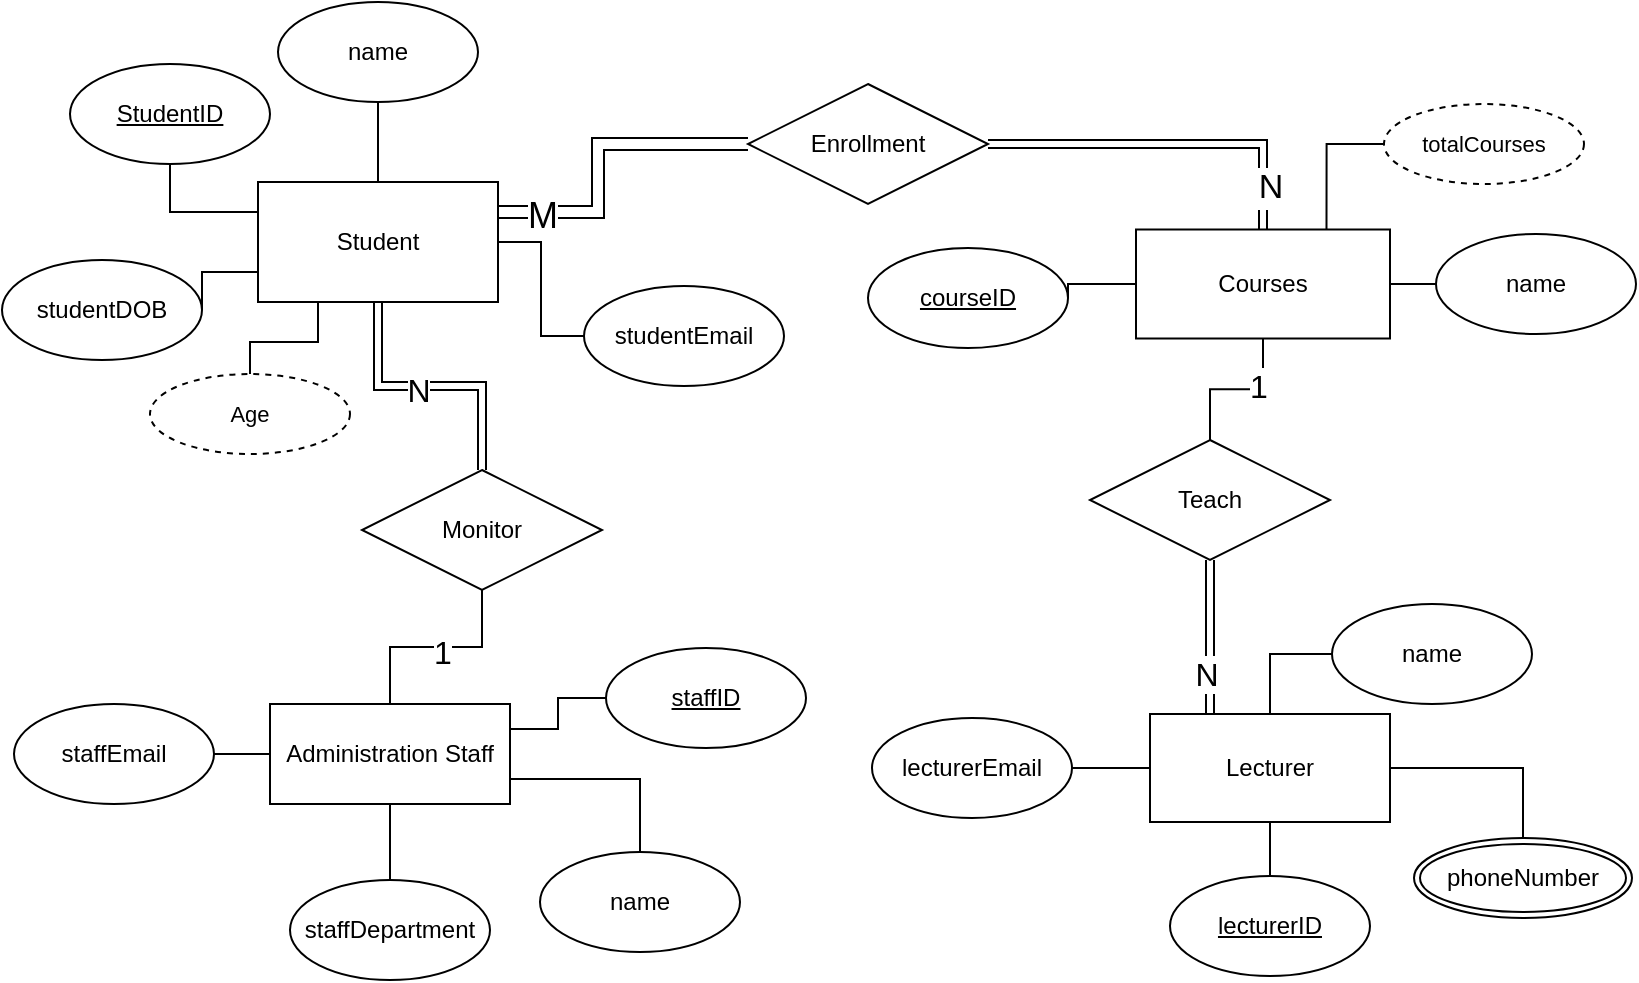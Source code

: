 <mxfile version="25.0.1">
  <diagram id="R2lEEEUBdFMjLlhIrx00" name="Page-1">
    <mxGraphModel dx="1332" dy="442" grid="0" gridSize="10" guides="1" tooltips="1" connect="1" arrows="1" fold="1" page="1" pageScale="1" pageWidth="850" pageHeight="1100" math="0" shadow="0" extFonts="Permanent Marker^https://fonts.googleapis.com/css?family=Permanent+Marker">
      <root>
        <mxCell id="0" />
        <mxCell id="1" parent="0" />
        <mxCell id="tc51dqhHGQ9-r1dmS11I-10" style="edgeStyle=orthogonalEdgeStyle;rounded=0;orthogonalLoop=1;jettySize=auto;html=1;entryX=0;entryY=0.5;entryDx=0;entryDy=0;strokeColor=default;endArrow=none;endFill=0;" parent="1" source="tc51dqhHGQ9-r1dmS11I-1" target="tc51dqhHGQ9-r1dmS11I-9" edge="1">
          <mxGeometry relative="1" as="geometry" />
        </mxCell>
        <mxCell id="tc51dqhHGQ9-r1dmS11I-12" style="edgeStyle=orthogonalEdgeStyle;rounded=0;orthogonalLoop=1;jettySize=auto;html=1;entryX=0.5;entryY=1;entryDx=0;entryDy=0;endArrow=none;endFill=0;exitX=0;exitY=0.25;exitDx=0;exitDy=0;" parent="1" source="tc51dqhHGQ9-r1dmS11I-1" target="tc51dqhHGQ9-r1dmS11I-6" edge="1">
          <mxGeometry relative="1" as="geometry" />
        </mxCell>
        <mxCell id="tc51dqhHGQ9-r1dmS11I-13" style="edgeStyle=orthogonalEdgeStyle;rounded=0;orthogonalLoop=1;jettySize=auto;html=1;entryX=0.5;entryY=1;entryDx=0;entryDy=0;endArrow=none;endFill=0;" parent="1" source="tc51dqhHGQ9-r1dmS11I-1" target="tc51dqhHGQ9-r1dmS11I-7" edge="1">
          <mxGeometry relative="1" as="geometry" />
        </mxCell>
        <mxCell id="tc51dqhHGQ9-r1dmS11I-56" style="edgeStyle=orthogonalEdgeStyle;rounded=0;orthogonalLoop=1;jettySize=auto;html=1;exitX=1;exitY=0.25;exitDx=0;exitDy=0;entryX=0;entryY=0.5;entryDx=0;entryDy=0;shape=link;width=6;fontSize=14;" parent="1" source="tc51dqhHGQ9-r1dmS11I-1" target="tc51dqhHGQ9-r1dmS11I-55" edge="1">
          <mxGeometry relative="1" as="geometry">
            <Array as="points">
              <mxPoint x="308" y="194" />
              <mxPoint x="308" y="160" />
            </Array>
          </mxGeometry>
        </mxCell>
        <mxCell id="6L67bUF7fR5rDsXfUUje-1" value="M" style="edgeLabel;html=1;align=center;verticalAlign=middle;resizable=0;points=[];fontSize=18;" vertex="1" connectable="0" parent="tc51dqhHGQ9-r1dmS11I-56">
          <mxGeometry x="-0.731" y="-2" relative="1" as="geometry">
            <mxPoint as="offset" />
          </mxGeometry>
        </mxCell>
        <mxCell id="tc51dqhHGQ9-r1dmS11I-75" style="edgeStyle=orthogonalEdgeStyle;shape=connector;rounded=0;orthogonalLoop=1;jettySize=auto;html=1;exitX=0.25;exitY=1;exitDx=0;exitDy=0;strokeColor=default;align=center;verticalAlign=middle;fontFamily=Helvetica;fontSize=11;fontColor=default;labelBackgroundColor=default;endArrow=none;endFill=0;" parent="1" source="tc51dqhHGQ9-r1dmS11I-1" target="tc51dqhHGQ9-r1dmS11I-74" edge="1">
          <mxGeometry relative="1" as="geometry" />
        </mxCell>
        <mxCell id="tc51dqhHGQ9-r1dmS11I-1" value="Student" style="rounded=0;whiteSpace=wrap;html=1;" parent="1" vertex="1">
          <mxGeometry x="138" y="179" width="120" height="60" as="geometry" />
        </mxCell>
        <mxCell id="tc51dqhHGQ9-r1dmS11I-38" value="" style="edgeStyle=orthogonalEdgeStyle;rounded=0;orthogonalLoop=1;jettySize=auto;html=1;endArrow=none;endFill=0;" parent="1" source="tc51dqhHGQ9-r1dmS11I-2" target="tc51dqhHGQ9-r1dmS11I-37" edge="1">
          <mxGeometry relative="1" as="geometry" />
        </mxCell>
        <mxCell id="tc51dqhHGQ9-r1dmS11I-40" value="" style="edgeStyle=orthogonalEdgeStyle;rounded=0;orthogonalLoop=1;jettySize=auto;html=1;endArrow=none;endFill=0;entryX=0;entryY=0.5;entryDx=0;entryDy=0;" parent="1" source="tc51dqhHGQ9-r1dmS11I-2" target="tc51dqhHGQ9-r1dmS11I-39" edge="1">
          <mxGeometry relative="1" as="geometry" />
        </mxCell>
        <mxCell id="tc51dqhHGQ9-r1dmS11I-42" value="" style="edgeStyle=orthogonalEdgeStyle;rounded=0;orthogonalLoop=1;jettySize=auto;html=1;endArrow=none;endFill=0;" parent="1" source="tc51dqhHGQ9-r1dmS11I-2" target="tc51dqhHGQ9-r1dmS11I-41" edge="1">
          <mxGeometry relative="1" as="geometry" />
        </mxCell>
        <mxCell id="tc51dqhHGQ9-r1dmS11I-59" style="edgeStyle=orthogonalEdgeStyle;rounded=0;orthogonalLoop=1;jettySize=auto;html=1;exitX=0.25;exitY=0;exitDx=0;exitDy=0;entryX=0.5;entryY=1;entryDx=0;entryDy=0;endArrow=none;endFill=0;shape=link;" parent="1" source="tc51dqhHGQ9-r1dmS11I-2" target="tc51dqhHGQ9-r1dmS11I-58" edge="1">
          <mxGeometry relative="1" as="geometry" />
        </mxCell>
        <mxCell id="6L67bUF7fR5rDsXfUUje-5" value="&lt;font style=&quot;font-size: 16px;&quot;&gt;N&lt;/font&gt;" style="edgeLabel;html=1;align=center;verticalAlign=middle;resizable=0;points=[];" vertex="1" connectable="0" parent="tc51dqhHGQ9-r1dmS11I-59">
          <mxGeometry x="-0.471" y="2" relative="1" as="geometry">
            <mxPoint as="offset" />
          </mxGeometry>
        </mxCell>
        <mxCell id="6L67bUF7fR5rDsXfUUje-11" style="edgeStyle=orthogonalEdgeStyle;rounded=0;orthogonalLoop=1;jettySize=auto;html=1;entryX=0.5;entryY=0;entryDx=0;entryDy=0;endArrow=none;endFill=0;" edge="1" parent="1" source="tc51dqhHGQ9-r1dmS11I-2" target="6L67bUF7fR5rDsXfUUje-10">
          <mxGeometry relative="1" as="geometry">
            <mxPoint x="779" y="504" as="targetPoint" />
          </mxGeometry>
        </mxCell>
        <mxCell id="tc51dqhHGQ9-r1dmS11I-2" value="Lecturer" style="rounded=0;whiteSpace=wrap;html=1;" parent="1" vertex="1">
          <mxGeometry x="584" y="445" width="120" height="54" as="geometry" />
        </mxCell>
        <mxCell id="tc51dqhHGQ9-r1dmS11I-22" style="edgeStyle=orthogonalEdgeStyle;rounded=0;orthogonalLoop=1;jettySize=auto;html=1;exitX=0;exitY=0.5;exitDx=0;exitDy=0;entryX=1;entryY=0.5;entryDx=0;entryDy=0;endArrow=none;endFill=0;" parent="1" source="tc51dqhHGQ9-r1dmS11I-4" target="tc51dqhHGQ9-r1dmS11I-16" edge="1">
          <mxGeometry relative="1" as="geometry" />
        </mxCell>
        <mxCell id="tc51dqhHGQ9-r1dmS11I-44" value="" style="edgeStyle=orthogonalEdgeStyle;rounded=0;orthogonalLoop=1;jettySize=auto;html=1;endArrow=none;endFill=0;" parent="1" source="tc51dqhHGQ9-r1dmS11I-4" target="tc51dqhHGQ9-r1dmS11I-14" edge="1">
          <mxGeometry relative="1" as="geometry" />
        </mxCell>
        <mxCell id="tc51dqhHGQ9-r1dmS11I-57" style="edgeStyle=orthogonalEdgeStyle;rounded=0;orthogonalLoop=1;jettySize=auto;html=1;exitX=0.5;exitY=0;exitDx=0;exitDy=0;entryX=1;entryY=0.5;entryDx=0;entryDy=0;shape=link;" parent="1" source="tc51dqhHGQ9-r1dmS11I-4" target="tc51dqhHGQ9-r1dmS11I-55" edge="1">
          <mxGeometry relative="1" as="geometry" />
        </mxCell>
        <mxCell id="6L67bUF7fR5rDsXfUUje-2" value="N" style="edgeLabel;html=1;align=center;verticalAlign=middle;resizable=0;points=[];fontSize=17;" vertex="1" connectable="0" parent="tc51dqhHGQ9-r1dmS11I-57">
          <mxGeometry x="-0.759" y="-2" relative="1" as="geometry">
            <mxPoint x="1" as="offset" />
          </mxGeometry>
        </mxCell>
        <mxCell id="tc51dqhHGQ9-r1dmS11I-60" style="edgeStyle=orthogonalEdgeStyle;rounded=0;orthogonalLoop=1;jettySize=auto;html=1;entryX=0.5;entryY=0;entryDx=0;entryDy=0;endArrow=none;endFill=0;exitX=0.5;exitY=1;exitDx=0;exitDy=0;" parent="1" source="tc51dqhHGQ9-r1dmS11I-4" target="tc51dqhHGQ9-r1dmS11I-58" edge="1">
          <mxGeometry relative="1" as="geometry" />
        </mxCell>
        <mxCell id="6L67bUF7fR5rDsXfUUje-4" value="&lt;font style=&quot;font-size: 16px;&quot;&gt;1&lt;/font&gt;" style="edgeLabel;html=1;align=center;verticalAlign=middle;resizable=0;points=[];" vertex="1" connectable="0" parent="tc51dqhHGQ9-r1dmS11I-60">
          <mxGeometry x="-0.266" y="-2" relative="1" as="geometry">
            <mxPoint as="offset" />
          </mxGeometry>
        </mxCell>
        <mxCell id="6L67bUF7fR5rDsXfUUje-9" style="edgeStyle=orthogonalEdgeStyle;rounded=0;orthogonalLoop=1;jettySize=auto;html=1;exitX=0.75;exitY=0;exitDx=0;exitDy=0;entryX=0;entryY=0.5;entryDx=0;entryDy=0;endArrow=none;endFill=0;" edge="1" parent="1" source="tc51dqhHGQ9-r1dmS11I-4" target="6L67bUF7fR5rDsXfUUje-8">
          <mxGeometry relative="1" as="geometry">
            <mxPoint x="679" y="157" as="targetPoint" />
          </mxGeometry>
        </mxCell>
        <mxCell id="tc51dqhHGQ9-r1dmS11I-4" value="Courses" style="rounded=0;whiteSpace=wrap;html=1;" parent="1" vertex="1">
          <mxGeometry x="577" y="202.75" width="127" height="54.5" as="geometry" />
        </mxCell>
        <mxCell id="tc51dqhHGQ9-r1dmS11I-26" style="edgeStyle=orthogonalEdgeStyle;rounded=0;orthogonalLoop=1;jettySize=auto;html=1;entryX=1;entryY=0.5;entryDx=0;entryDy=0;endArrow=none;endFill=0;" parent="1" source="tc51dqhHGQ9-r1dmS11I-5" target="tc51dqhHGQ9-r1dmS11I-18" edge="1">
          <mxGeometry relative="1" as="geometry" />
        </mxCell>
        <mxCell id="tc51dqhHGQ9-r1dmS11I-28" style="edgeStyle=orthogonalEdgeStyle;rounded=0;orthogonalLoop=1;jettySize=auto;html=1;entryX=0.5;entryY=0;entryDx=0;entryDy=0;endArrow=none;endFill=0;" parent="1" source="tc51dqhHGQ9-r1dmS11I-5" target="tc51dqhHGQ9-r1dmS11I-20" edge="1">
          <mxGeometry relative="1" as="geometry" />
        </mxCell>
        <mxCell id="tc51dqhHGQ9-r1dmS11I-29" value="" style="edgeStyle=orthogonalEdgeStyle;rounded=0;orthogonalLoop=1;jettySize=auto;html=1;endArrow=none;endFill=0;exitX=1;exitY=0.75;exitDx=0;exitDy=0;" parent="1" source="tc51dqhHGQ9-r1dmS11I-5" target="tc51dqhHGQ9-r1dmS11I-19" edge="1">
          <mxGeometry relative="1" as="geometry" />
        </mxCell>
        <mxCell id="tc51dqhHGQ9-r1dmS11I-32" value="" style="edgeStyle=orthogonalEdgeStyle;rounded=0;orthogonalLoop=1;jettySize=auto;html=1;endArrow=none;endFill=0;exitX=1;exitY=0.25;exitDx=0;exitDy=0;" parent="1" source="tc51dqhHGQ9-r1dmS11I-5" target="tc51dqhHGQ9-r1dmS11I-31" edge="1">
          <mxGeometry relative="1" as="geometry" />
        </mxCell>
        <mxCell id="tc51dqhHGQ9-r1dmS11I-47" style="edgeStyle=orthogonalEdgeStyle;rounded=0;orthogonalLoop=1;jettySize=auto;html=1;entryX=0.5;entryY=1;entryDx=0;entryDy=0;endArrow=none;endFill=0;" parent="1" source="tc51dqhHGQ9-r1dmS11I-5" target="tc51dqhHGQ9-r1dmS11I-46" edge="1">
          <mxGeometry relative="1" as="geometry" />
        </mxCell>
        <mxCell id="6L67bUF7fR5rDsXfUUje-6" value="&lt;font style=&quot;font-size: 16px;&quot;&gt;1&lt;/font&gt;" style="edgeLabel;html=1;align=center;verticalAlign=middle;resizable=0;points=[];" vertex="1" connectable="0" parent="tc51dqhHGQ9-r1dmS11I-47">
          <mxGeometry x="0.039" y="-1" relative="1" as="geometry">
            <mxPoint x="1" y="1" as="offset" />
          </mxGeometry>
        </mxCell>
        <mxCell id="tc51dqhHGQ9-r1dmS11I-5" value="Administration Staff" style="rounded=0;whiteSpace=wrap;html=1;" parent="1" vertex="1">
          <mxGeometry x="144" y="440" width="120" height="50" as="geometry" />
        </mxCell>
        <mxCell id="tc51dqhHGQ9-r1dmS11I-6" value="&lt;u&gt;StudentID&lt;/u&gt;" style="ellipse;whiteSpace=wrap;html=1;" parent="1" vertex="1">
          <mxGeometry x="44" y="120" width="100" height="50" as="geometry" />
        </mxCell>
        <mxCell id="tc51dqhHGQ9-r1dmS11I-7" value="name" style="ellipse;whiteSpace=wrap;html=1;" parent="1" vertex="1">
          <mxGeometry x="148" y="89" width="100" height="50" as="geometry" />
        </mxCell>
        <mxCell id="tc51dqhHGQ9-r1dmS11I-9" value="studentEmail" style="ellipse;whiteSpace=wrap;html=1;" parent="1" vertex="1">
          <mxGeometry x="301" y="231" width="100" height="50" as="geometry" />
        </mxCell>
        <mxCell id="tc51dqhHGQ9-r1dmS11I-14" value="name" style="ellipse;whiteSpace=wrap;html=1;" parent="1" vertex="1">
          <mxGeometry x="727" y="205" width="100" height="50" as="geometry" />
        </mxCell>
        <mxCell id="tc51dqhHGQ9-r1dmS11I-16" value="&lt;u&gt;courseID&lt;/u&gt;" style="ellipse;whiteSpace=wrap;html=1;" parent="1" vertex="1">
          <mxGeometry x="443" y="212" width="100" height="50" as="geometry" />
        </mxCell>
        <mxCell id="tc51dqhHGQ9-r1dmS11I-18" value="staffEmail" style="ellipse;whiteSpace=wrap;html=1;" parent="1" vertex="1">
          <mxGeometry x="16" y="440" width="100" height="50" as="geometry" />
        </mxCell>
        <mxCell id="tc51dqhHGQ9-r1dmS11I-19" value="name" style="ellipse;whiteSpace=wrap;html=1;" parent="1" vertex="1">
          <mxGeometry x="279" y="514" width="100" height="50" as="geometry" />
        </mxCell>
        <mxCell id="tc51dqhHGQ9-r1dmS11I-20" value="staffDepartment" style="ellipse;whiteSpace=wrap;html=1;" parent="1" vertex="1">
          <mxGeometry x="154" y="528" width="100" height="50" as="geometry" />
        </mxCell>
        <mxCell id="tc51dqhHGQ9-r1dmS11I-31" value="&lt;u&gt;staffID&lt;/u&gt;" style="ellipse;whiteSpace=wrap;html=1;" parent="1" vertex="1">
          <mxGeometry x="312" y="412" width="100" height="50" as="geometry" />
        </mxCell>
        <mxCell id="tc51dqhHGQ9-r1dmS11I-37" value="&lt;u&gt;lecturerID&lt;/u&gt;" style="ellipse;whiteSpace=wrap;html=1;" parent="1" vertex="1">
          <mxGeometry x="594" y="526" width="100" height="50" as="geometry" />
        </mxCell>
        <mxCell id="tc51dqhHGQ9-r1dmS11I-39" value="name" style="ellipse;whiteSpace=wrap;html=1;" parent="1" vertex="1">
          <mxGeometry x="675" y="390" width="100" height="50" as="geometry" />
        </mxCell>
        <mxCell id="tc51dqhHGQ9-r1dmS11I-41" value="lecturerEmail" style="ellipse;whiteSpace=wrap;html=1;" parent="1" vertex="1">
          <mxGeometry x="445" y="447" width="100" height="50" as="geometry" />
        </mxCell>
        <mxCell id="tc51dqhHGQ9-r1dmS11I-48" style="edgeStyle=orthogonalEdgeStyle;rounded=0;orthogonalLoop=1;jettySize=auto;html=1;entryX=0.5;entryY=1;entryDx=0;entryDy=0;shape=link;" parent="1" source="tc51dqhHGQ9-r1dmS11I-46" target="tc51dqhHGQ9-r1dmS11I-1" edge="1">
          <mxGeometry relative="1" as="geometry" />
        </mxCell>
        <mxCell id="6L67bUF7fR5rDsXfUUje-7" value="&lt;font style=&quot;font-size: 16px;&quot;&gt;N&lt;/font&gt;" style="edgeLabel;html=1;align=center;verticalAlign=middle;resizable=0;points=[];" vertex="1" connectable="0" parent="tc51dqhHGQ9-r1dmS11I-48">
          <mxGeometry x="0.088" y="2" relative="1" as="geometry">
            <mxPoint as="offset" />
          </mxGeometry>
        </mxCell>
        <mxCell id="tc51dqhHGQ9-r1dmS11I-46" value="Monitor" style="shape=rhombus;perimeter=rhombusPerimeter;whiteSpace=wrap;html=1;align=center;" parent="1" vertex="1">
          <mxGeometry x="190" y="323" width="120" height="60" as="geometry" />
        </mxCell>
        <mxCell id="tc51dqhHGQ9-r1dmS11I-55" value="Enrollment" style="shape=rhombus;perimeter=rhombusPerimeter;whiteSpace=wrap;html=1;align=center;" parent="1" vertex="1">
          <mxGeometry x="383" y="130" width="120" height="60" as="geometry" />
        </mxCell>
        <mxCell id="tc51dqhHGQ9-r1dmS11I-58" value="Teach" style="shape=rhombus;perimeter=rhombusPerimeter;whiteSpace=wrap;html=1;align=center;" parent="1" vertex="1">
          <mxGeometry x="554" y="308" width="120" height="60" as="geometry" />
        </mxCell>
        <mxCell id="tc51dqhHGQ9-r1dmS11I-71" value="studentDOB" style="ellipse;whiteSpace=wrap;html=1;" parent="1" vertex="1">
          <mxGeometry x="10" y="218" width="100" height="50" as="geometry" />
        </mxCell>
        <mxCell id="tc51dqhHGQ9-r1dmS11I-74" value="Age" style="ellipse;whiteSpace=wrap;html=1;align=center;dashed=1;fontFamily=Helvetica;fontSize=11;fontColor=default;labelBackgroundColor=default;" parent="1" vertex="1">
          <mxGeometry x="84" y="275" width="100" height="40" as="geometry" />
        </mxCell>
        <mxCell id="tc51dqhHGQ9-r1dmS11I-76" style="edgeStyle=orthogonalEdgeStyle;shape=connector;rounded=0;orthogonalLoop=1;jettySize=auto;html=1;exitX=0;exitY=0.75;exitDx=0;exitDy=0;entryX=1;entryY=0.5;entryDx=0;entryDy=0;strokeColor=default;align=center;verticalAlign=middle;fontFamily=Helvetica;fontSize=11;fontColor=default;labelBackgroundColor=default;endArrow=none;endFill=0;" parent="1" source="tc51dqhHGQ9-r1dmS11I-1" target="tc51dqhHGQ9-r1dmS11I-71" edge="1">
          <mxGeometry relative="1" as="geometry" />
        </mxCell>
        <mxCell id="6L67bUF7fR5rDsXfUUje-8" value="totalCourses" style="ellipse;whiteSpace=wrap;html=1;align=center;dashed=1;fontFamily=Helvetica;fontSize=11;fontColor=default;labelBackgroundColor=default;" vertex="1" parent="1">
          <mxGeometry x="701" y="140" width="100" height="40" as="geometry" />
        </mxCell>
        <mxCell id="6L67bUF7fR5rDsXfUUje-10" value="phoneNumber" style="ellipse;shape=doubleEllipse;margin=3;whiteSpace=wrap;html=1;align=center;" vertex="1" parent="1">
          <mxGeometry x="716" y="507" width="109" height="40" as="geometry" />
        </mxCell>
      </root>
    </mxGraphModel>
  </diagram>
</mxfile>
